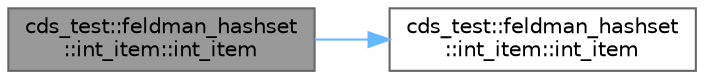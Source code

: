 digraph "cds_test::feldman_hashset::int_item::int_item"
{
 // LATEX_PDF_SIZE
  bgcolor="transparent";
  edge [fontname=Helvetica,fontsize=10,labelfontname=Helvetica,labelfontsize=10];
  node [fontname=Helvetica,fontsize=10,shape=box,height=0.2,width=0.4];
  rankdir="LR";
  Node1 [id="Node000001",label="cds_test::feldman_hashset\l::int_item::int_item",height=0.2,width=0.4,color="gray40", fillcolor="grey60", style="filled", fontcolor="black",tooltip=" "];
  Node1 -> Node2 [id="edge2_Node000001_Node000002",color="steelblue1",style="solid",tooltip=" "];
  Node2 [id="Node000002",label="cds_test::feldman_hashset\l::int_item::int_item",height=0.2,width=0.4,color="grey40", fillcolor="white", style="filled",URL="$structcds__test_1_1feldman__hashset_1_1int__item.html#a7160fcd14112af98cf8cfd1a6dacac68",tooltip=" "];
}
